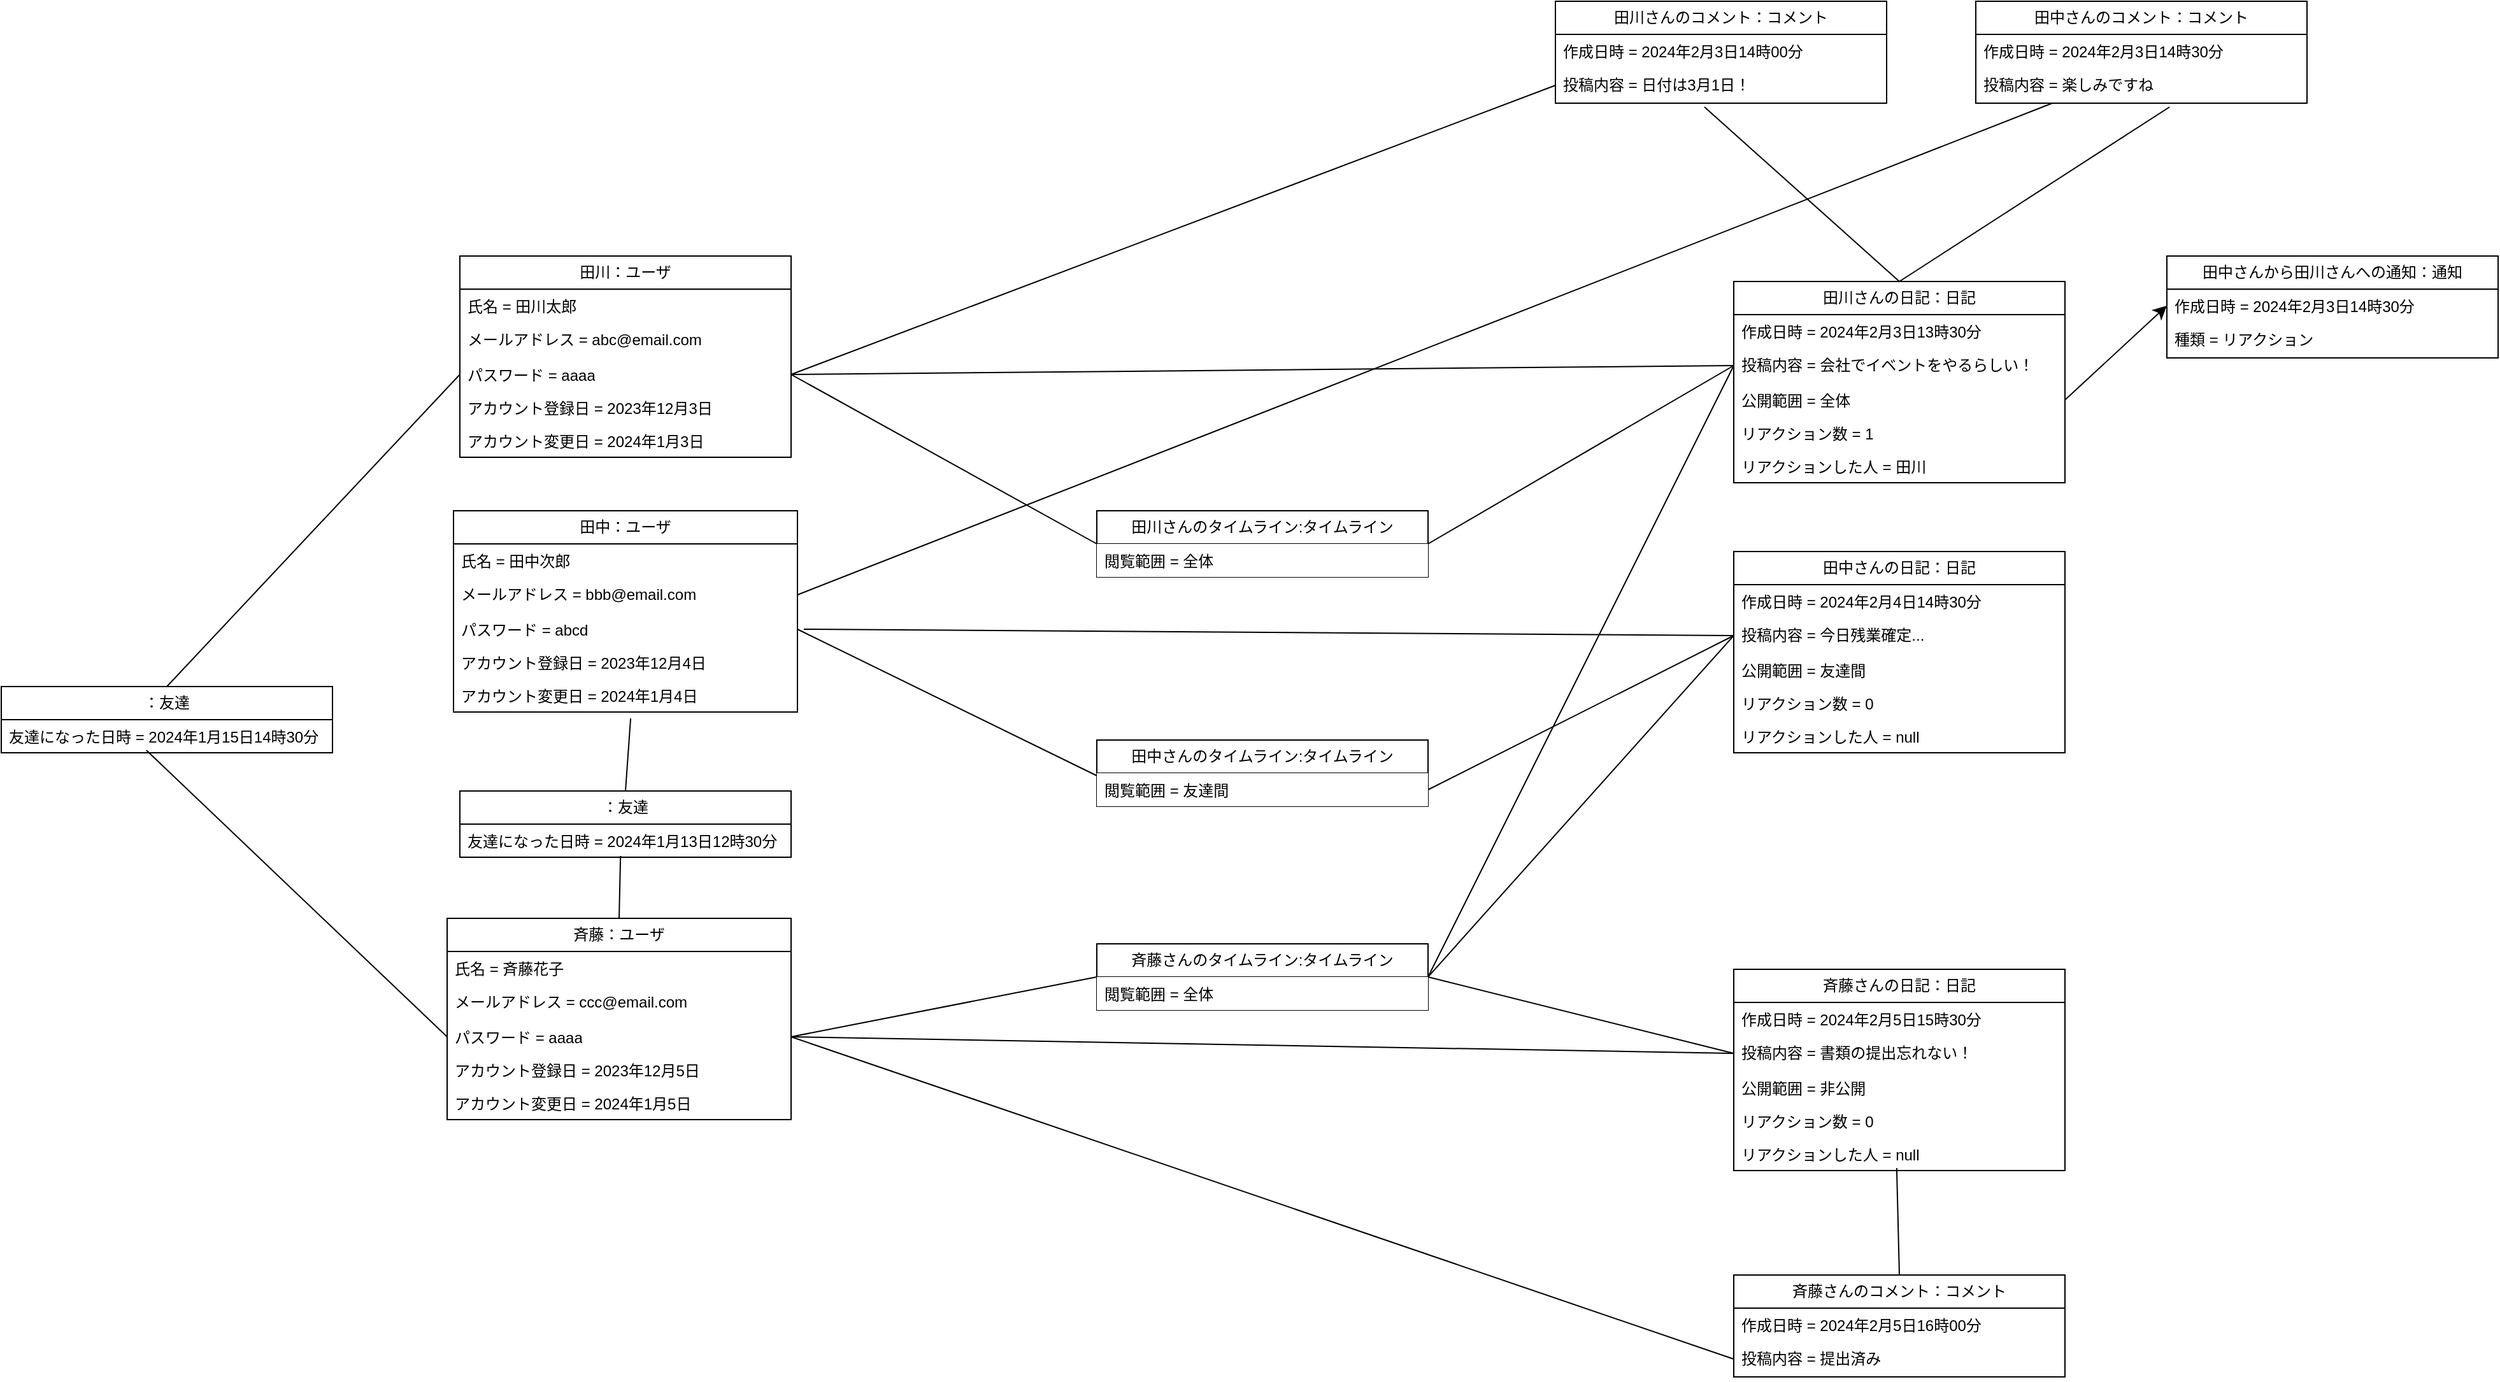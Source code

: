 <mxfile version="22.1.20" type="device">
  <diagram name="ページ1" id="hioD3c3DfjAZVnL70uwH">
    <mxGraphModel dx="2195" dy="1459" grid="1" gridSize="10" guides="1" tooltips="1" connect="1" arrows="1" fold="1" page="0" pageScale="1" pageWidth="827" pageHeight="1169" math="0" shadow="0">
      <root>
        <mxCell id="0" />
        <mxCell id="1" parent="0" />
        <mxCell id="Bds517y--5FpbwppwOpv-1" value="田川：ユーザ" style="swimlane;fontStyle=0;childLayout=stackLayout;horizontal=1;startSize=26;fillColor=none;horizontalStack=0;resizeParent=1;resizeParentMax=0;resizeLast=0;collapsible=1;marginBottom=0;whiteSpace=wrap;html=1;" parent="1" vertex="1">
          <mxGeometry x="-100" y="-240" width="260" height="158" as="geometry" />
        </mxCell>
        <mxCell id="Bds517y--5FpbwppwOpv-2" value="氏名 = 田川太郎" style="text;strokeColor=none;fillColor=none;align=left;verticalAlign=top;spacingLeft=4;spacingRight=4;overflow=hidden;rotatable=0;points=[[0,0.5],[1,0.5]];portConstraint=eastwest;whiteSpace=wrap;html=1;" parent="Bds517y--5FpbwppwOpv-1" vertex="1">
          <mxGeometry y="26" width="260" height="26" as="geometry" />
        </mxCell>
        <mxCell id="Bds517y--5FpbwppwOpv-3" value="メールアドレス = abc@email.com" style="text;strokeColor=none;fillColor=none;align=left;verticalAlign=top;spacingLeft=4;spacingRight=4;overflow=hidden;rotatable=0;points=[[0,0.5],[1,0.5]];portConstraint=eastwest;whiteSpace=wrap;html=1;" parent="Bds517y--5FpbwppwOpv-1" vertex="1">
          <mxGeometry y="52" width="260" height="28" as="geometry" />
        </mxCell>
        <mxCell id="Bds517y--5FpbwppwOpv-4" value="パスワード = aaaa" style="text;strokeColor=none;fillColor=none;align=left;verticalAlign=top;spacingLeft=4;spacingRight=4;overflow=hidden;rotatable=0;points=[[0,0.5],[1,0.5]];portConstraint=eastwest;whiteSpace=wrap;html=1;" parent="Bds517y--5FpbwppwOpv-1" vertex="1">
          <mxGeometry y="80" width="260" height="26" as="geometry" />
        </mxCell>
        <mxCell id="Bds517y--5FpbwppwOpv-5" value="アカウント登録日 = 2023年12月3日" style="text;strokeColor=none;fillColor=none;align=left;verticalAlign=top;spacingLeft=4;spacingRight=4;overflow=hidden;rotatable=0;points=[[0,0.5],[1,0.5]];portConstraint=eastwest;whiteSpace=wrap;html=1;" parent="Bds517y--5FpbwppwOpv-1" vertex="1">
          <mxGeometry y="106" width="260" height="26" as="geometry" />
        </mxCell>
        <mxCell id="Bds517y--5FpbwppwOpv-6" value="アカウント変更日 = 2024年1月3日" style="text;strokeColor=none;fillColor=none;align=left;verticalAlign=top;spacingLeft=4;spacingRight=4;overflow=hidden;rotatable=0;points=[[0,0.5],[1,0.5]];portConstraint=eastwest;whiteSpace=wrap;html=1;" parent="Bds517y--5FpbwppwOpv-1" vertex="1">
          <mxGeometry y="132" width="260" height="26" as="geometry" />
        </mxCell>
        <mxCell id="Bds517y--5FpbwppwOpv-7" value="田中：ユーザ" style="swimlane;fontStyle=0;childLayout=stackLayout;horizontal=1;startSize=26;fillColor=none;horizontalStack=0;resizeParent=1;resizeParentMax=0;resizeLast=0;collapsible=1;marginBottom=0;whiteSpace=wrap;html=1;" parent="1" vertex="1">
          <mxGeometry x="-105" y="-40" width="270" height="158" as="geometry" />
        </mxCell>
        <mxCell id="Bds517y--5FpbwppwOpv-8" value="氏名 = 田中次郎" style="text;strokeColor=none;fillColor=none;align=left;verticalAlign=top;spacingLeft=4;spacingRight=4;overflow=hidden;rotatable=0;points=[[0,0.5],[1,0.5]];portConstraint=eastwest;whiteSpace=wrap;html=1;" parent="Bds517y--5FpbwppwOpv-7" vertex="1">
          <mxGeometry y="26" width="270" height="26" as="geometry" />
        </mxCell>
        <mxCell id="Bds517y--5FpbwppwOpv-9" value="メールアドレス = bbb@email.com" style="text;strokeColor=none;fillColor=none;align=left;verticalAlign=top;spacingLeft=4;spacingRight=4;overflow=hidden;rotatable=0;points=[[0,0.5],[1,0.5]];portConstraint=eastwest;whiteSpace=wrap;html=1;" parent="Bds517y--5FpbwppwOpv-7" vertex="1">
          <mxGeometry y="52" width="270" height="28" as="geometry" />
        </mxCell>
        <mxCell id="Bds517y--5FpbwppwOpv-10" value="パスワード = abcd" style="text;strokeColor=none;fillColor=none;align=left;verticalAlign=top;spacingLeft=4;spacingRight=4;overflow=hidden;rotatable=0;points=[[0,0.5],[1,0.5]];portConstraint=eastwest;whiteSpace=wrap;html=1;" parent="Bds517y--5FpbwppwOpv-7" vertex="1">
          <mxGeometry y="80" width="270" height="26" as="geometry" />
        </mxCell>
        <mxCell id="Bds517y--5FpbwppwOpv-11" value="アカウント登録日 = 2023年12月4日" style="text;strokeColor=none;fillColor=none;align=left;verticalAlign=top;spacingLeft=4;spacingRight=4;overflow=hidden;rotatable=0;points=[[0,0.5],[1,0.5]];portConstraint=eastwest;whiteSpace=wrap;html=1;" parent="Bds517y--5FpbwppwOpv-7" vertex="1">
          <mxGeometry y="106" width="270" height="26" as="geometry" />
        </mxCell>
        <mxCell id="Bds517y--5FpbwppwOpv-12" value="アカウント変更日 = 2024年1月4日" style="text;strokeColor=none;fillColor=none;align=left;verticalAlign=top;spacingLeft=4;spacingRight=4;overflow=hidden;rotatable=0;points=[[0,0.5],[1,0.5]];portConstraint=eastwest;whiteSpace=wrap;html=1;" parent="Bds517y--5FpbwppwOpv-7" vertex="1">
          <mxGeometry y="132" width="270" height="26" as="geometry" />
        </mxCell>
        <mxCell id="Bds517y--5FpbwppwOpv-13" value="斉藤：ユーザ" style="swimlane;fontStyle=0;childLayout=stackLayout;horizontal=1;startSize=26;fillColor=none;horizontalStack=0;resizeParent=1;resizeParentMax=0;resizeLast=0;collapsible=1;marginBottom=0;whiteSpace=wrap;html=1;" parent="1" vertex="1">
          <mxGeometry x="-110" y="280" width="270" height="158" as="geometry" />
        </mxCell>
        <mxCell id="Bds517y--5FpbwppwOpv-14" value="氏名 = 斉藤花子" style="text;strokeColor=none;fillColor=none;align=left;verticalAlign=top;spacingLeft=4;spacingRight=4;overflow=hidden;rotatable=0;points=[[0,0.5],[1,0.5]];portConstraint=eastwest;whiteSpace=wrap;html=1;" parent="Bds517y--5FpbwppwOpv-13" vertex="1">
          <mxGeometry y="26" width="270" height="26" as="geometry" />
        </mxCell>
        <mxCell id="Bds517y--5FpbwppwOpv-15" value="メールアドレス = ccc@email.com" style="text;strokeColor=none;fillColor=none;align=left;verticalAlign=top;spacingLeft=4;spacingRight=4;overflow=hidden;rotatable=0;points=[[0,0.5],[1,0.5]];portConstraint=eastwest;whiteSpace=wrap;html=1;" parent="Bds517y--5FpbwppwOpv-13" vertex="1">
          <mxGeometry y="52" width="270" height="28" as="geometry" />
        </mxCell>
        <mxCell id="Bds517y--5FpbwppwOpv-16" value="パスワード = aaaa" style="text;strokeColor=none;fillColor=none;align=left;verticalAlign=top;spacingLeft=4;spacingRight=4;overflow=hidden;rotatable=0;points=[[0,0.5],[1,0.5]];portConstraint=eastwest;whiteSpace=wrap;html=1;" parent="Bds517y--5FpbwppwOpv-13" vertex="1">
          <mxGeometry y="80" width="270" height="26" as="geometry" />
        </mxCell>
        <mxCell id="Bds517y--5FpbwppwOpv-17" value="アカウント登録日 = 2023年12月5日" style="text;strokeColor=none;fillColor=none;align=left;verticalAlign=top;spacingLeft=4;spacingRight=4;overflow=hidden;rotatable=0;points=[[0,0.5],[1,0.5]];portConstraint=eastwest;whiteSpace=wrap;html=1;" parent="Bds517y--5FpbwppwOpv-13" vertex="1">
          <mxGeometry y="106" width="270" height="26" as="geometry" />
        </mxCell>
        <mxCell id="Bds517y--5FpbwppwOpv-18" value="アカウント変更日 = 2024年1月5日" style="text;strokeColor=none;fillColor=none;align=left;verticalAlign=top;spacingLeft=4;spacingRight=4;overflow=hidden;rotatable=0;points=[[0,0.5],[1,0.5]];portConstraint=eastwest;whiteSpace=wrap;html=1;" parent="Bds517y--5FpbwppwOpv-13" vertex="1">
          <mxGeometry y="132" width="270" height="26" as="geometry" />
        </mxCell>
        <mxCell id="Bds517y--5FpbwppwOpv-19" value="田川さんの日記：日記" style="swimlane;fontStyle=0;childLayout=stackLayout;horizontal=1;startSize=26;fillColor=none;horizontalStack=0;resizeParent=1;resizeParentMax=0;resizeLast=0;collapsible=1;marginBottom=0;whiteSpace=wrap;html=1;" parent="1" vertex="1">
          <mxGeometry x="900" y="-220" width="260" height="158" as="geometry" />
        </mxCell>
        <mxCell id="Bds517y--5FpbwppwOpv-20" value="作成日時 =&amp;nbsp;2024年2月3日13時30分" style="text;strokeColor=none;fillColor=none;align=left;verticalAlign=top;spacingLeft=4;spacingRight=4;overflow=hidden;rotatable=0;points=[[0,0.5],[1,0.5]];portConstraint=eastwest;whiteSpace=wrap;html=1;" parent="Bds517y--5FpbwppwOpv-19" vertex="1">
          <mxGeometry y="26" width="260" height="26" as="geometry" />
        </mxCell>
        <mxCell id="Bds517y--5FpbwppwOpv-21" value="投稿内容 =&amp;nbsp;会社でイベントをやるらしい！" style="text;strokeColor=none;fillColor=none;align=left;verticalAlign=top;spacingLeft=4;spacingRight=4;overflow=hidden;rotatable=0;points=[[0,0.5],[1,0.5]];portConstraint=eastwest;whiteSpace=wrap;html=1;" parent="Bds517y--5FpbwppwOpv-19" vertex="1">
          <mxGeometry y="52" width="260" height="28" as="geometry" />
        </mxCell>
        <mxCell id="Bds517y--5FpbwppwOpv-22" value="公開範囲 = 全体" style="text;strokeColor=none;fillColor=none;align=left;verticalAlign=top;spacingLeft=4;spacingRight=4;overflow=hidden;rotatable=0;points=[[0,0.5],[1,0.5]];portConstraint=eastwest;whiteSpace=wrap;html=1;" parent="Bds517y--5FpbwppwOpv-19" vertex="1">
          <mxGeometry y="80" width="260" height="26" as="geometry" />
        </mxCell>
        <mxCell id="Bds517y--5FpbwppwOpv-23" value="リアクション数 = 1" style="text;strokeColor=none;fillColor=none;align=left;verticalAlign=top;spacingLeft=4;spacingRight=4;overflow=hidden;rotatable=0;points=[[0,0.5],[1,0.5]];portConstraint=eastwest;whiteSpace=wrap;html=1;" parent="Bds517y--5FpbwppwOpv-19" vertex="1">
          <mxGeometry y="106" width="260" height="26" as="geometry" />
        </mxCell>
        <mxCell id="Bds517y--5FpbwppwOpv-24" value="リアクションした人 = 田川" style="text;strokeColor=none;fillColor=none;align=left;verticalAlign=top;spacingLeft=4;spacingRight=4;overflow=hidden;rotatable=0;points=[[0,0.5],[1,0.5]];portConstraint=eastwest;whiteSpace=wrap;html=1;" parent="Bds517y--5FpbwppwOpv-19" vertex="1">
          <mxGeometry y="132" width="260" height="26" as="geometry" />
        </mxCell>
        <mxCell id="Bds517y--5FpbwppwOpv-25" value="田中さんの日記：日記" style="swimlane;fontStyle=0;childLayout=stackLayout;horizontal=1;startSize=26;fillColor=none;horizontalStack=0;resizeParent=1;resizeParentMax=0;resizeLast=0;collapsible=1;marginBottom=0;whiteSpace=wrap;html=1;" parent="1" vertex="1">
          <mxGeometry x="900" y="-8" width="260" height="158" as="geometry" />
        </mxCell>
        <mxCell id="Bds517y--5FpbwppwOpv-26" value="作成日時 =&amp;nbsp;2024年2月4日14時30分" style="text;strokeColor=none;fillColor=none;align=left;verticalAlign=top;spacingLeft=4;spacingRight=4;overflow=hidden;rotatable=0;points=[[0,0.5],[1,0.5]];portConstraint=eastwest;whiteSpace=wrap;html=1;" parent="Bds517y--5FpbwppwOpv-25" vertex="1">
          <mxGeometry y="26" width="260" height="26" as="geometry" />
        </mxCell>
        <mxCell id="Bds517y--5FpbwppwOpv-27" value="投稿内容 =&amp;nbsp;今日残業確定..." style="text;strokeColor=none;fillColor=none;align=left;verticalAlign=top;spacingLeft=4;spacingRight=4;overflow=hidden;rotatable=0;points=[[0,0.5],[1,0.5]];portConstraint=eastwest;whiteSpace=wrap;html=1;" parent="Bds517y--5FpbwppwOpv-25" vertex="1">
          <mxGeometry y="52" width="260" height="28" as="geometry" />
        </mxCell>
        <mxCell id="Bds517y--5FpbwppwOpv-28" value="公開範囲 = 友達間" style="text;strokeColor=none;fillColor=none;align=left;verticalAlign=top;spacingLeft=4;spacingRight=4;overflow=hidden;rotatable=0;points=[[0,0.5],[1,0.5]];portConstraint=eastwest;whiteSpace=wrap;html=1;" parent="Bds517y--5FpbwppwOpv-25" vertex="1">
          <mxGeometry y="80" width="260" height="26" as="geometry" />
        </mxCell>
        <mxCell id="Bds517y--5FpbwppwOpv-73" value="リアクション数 = 0" style="text;strokeColor=none;fillColor=none;align=left;verticalAlign=top;spacingLeft=4;spacingRight=4;overflow=hidden;rotatable=0;points=[[0,0.5],[1,0.5]];portConstraint=eastwest;whiteSpace=wrap;html=1;" parent="Bds517y--5FpbwppwOpv-25" vertex="1">
          <mxGeometry y="106" width="260" height="26" as="geometry" />
        </mxCell>
        <mxCell id="Bds517y--5FpbwppwOpv-74" value="リアクションした人 = null" style="text;strokeColor=none;fillColor=none;align=left;verticalAlign=top;spacingLeft=4;spacingRight=4;overflow=hidden;rotatable=0;points=[[0,0.5],[1,0.5]];portConstraint=eastwest;whiteSpace=wrap;html=1;" parent="Bds517y--5FpbwppwOpv-25" vertex="1">
          <mxGeometry y="132" width="260" height="26" as="geometry" />
        </mxCell>
        <mxCell id="Bds517y--5FpbwppwOpv-29" value="斉藤さんの日記：日記" style="swimlane;fontStyle=0;childLayout=stackLayout;horizontal=1;startSize=26;fillColor=none;horizontalStack=0;resizeParent=1;resizeParentMax=0;resizeLast=0;collapsible=1;marginBottom=0;whiteSpace=wrap;html=1;" parent="1" vertex="1">
          <mxGeometry x="900" y="320" width="260" height="158" as="geometry" />
        </mxCell>
        <mxCell id="Bds517y--5FpbwppwOpv-30" value="作成日時 =&amp;nbsp;2024年2月5日15時30分" style="text;strokeColor=none;fillColor=none;align=left;verticalAlign=top;spacingLeft=4;spacingRight=4;overflow=hidden;rotatable=0;points=[[0,0.5],[1,0.5]];portConstraint=eastwest;whiteSpace=wrap;html=1;" parent="Bds517y--5FpbwppwOpv-29" vertex="1">
          <mxGeometry y="26" width="260" height="26" as="geometry" />
        </mxCell>
        <mxCell id="Bds517y--5FpbwppwOpv-31" value="投稿内容 =&amp;nbsp;書類の提出忘れない！" style="text;strokeColor=none;fillColor=none;align=left;verticalAlign=top;spacingLeft=4;spacingRight=4;overflow=hidden;rotatable=0;points=[[0,0.5],[1,0.5]];portConstraint=eastwest;whiteSpace=wrap;html=1;" parent="Bds517y--5FpbwppwOpv-29" vertex="1">
          <mxGeometry y="52" width="260" height="28" as="geometry" />
        </mxCell>
        <mxCell id="Bds517y--5FpbwppwOpv-32" value="公開範囲 = 非公開" style="text;strokeColor=none;fillColor=none;align=left;verticalAlign=top;spacingLeft=4;spacingRight=4;overflow=hidden;rotatable=0;points=[[0,0.5],[1,0.5]];portConstraint=eastwest;whiteSpace=wrap;html=1;" parent="Bds517y--5FpbwppwOpv-29" vertex="1">
          <mxGeometry y="80" width="260" height="26" as="geometry" />
        </mxCell>
        <mxCell id="Bds517y--5FpbwppwOpv-76" value="リアクション数 = 0" style="text;strokeColor=none;fillColor=none;align=left;verticalAlign=top;spacingLeft=4;spacingRight=4;overflow=hidden;rotatable=0;points=[[0,0.5],[1,0.5]];portConstraint=eastwest;whiteSpace=wrap;html=1;" parent="Bds517y--5FpbwppwOpv-29" vertex="1">
          <mxGeometry y="106" width="260" height="26" as="geometry" />
        </mxCell>
        <mxCell id="Bds517y--5FpbwppwOpv-77" value="リアクションした人 = null" style="text;strokeColor=none;fillColor=none;align=left;verticalAlign=top;spacingLeft=4;spacingRight=4;overflow=hidden;rotatable=0;points=[[0,0.5],[1,0.5]];portConstraint=eastwest;whiteSpace=wrap;html=1;" parent="Bds517y--5FpbwppwOpv-29" vertex="1">
          <mxGeometry y="132" width="260" height="26" as="geometry" />
        </mxCell>
        <mxCell id="Bds517y--5FpbwppwOpv-33" style="edgeStyle=none;curved=1;rounded=0;orthogonalLoop=1;jettySize=auto;html=1;exitX=0;exitY=0.5;exitDx=0;exitDy=0;entryX=1;entryY=0.5;entryDx=0;entryDy=0;fontSize=12;endArrow=none;endFill=0;" parent="1" source="Bds517y--5FpbwppwOpv-31" target="Bds517y--5FpbwppwOpv-16" edge="1">
          <mxGeometry relative="1" as="geometry" />
        </mxCell>
        <mxCell id="Bds517y--5FpbwppwOpv-34" style="edgeStyle=none;curved=1;rounded=0;orthogonalLoop=1;jettySize=auto;html=1;exitX=0;exitY=0.5;exitDx=0;exitDy=0;entryX=1;entryY=0.5;entryDx=0;entryDy=0;fontSize=12;startSize=8;endSize=8;endArrow=none;endFill=0;" parent="1" source="Bds517y--5FpbwppwOpv-21" target="Bds517y--5FpbwppwOpv-4" edge="1">
          <mxGeometry relative="1" as="geometry" />
        </mxCell>
        <mxCell id="Bds517y--5FpbwppwOpv-35" value="：友達" style="swimlane;fontStyle=0;childLayout=stackLayout;horizontal=1;startSize=26;fillColor=none;horizontalStack=0;resizeParent=1;resizeParentMax=0;resizeLast=0;collapsible=1;marginBottom=0;whiteSpace=wrap;html=1;" parent="1" vertex="1">
          <mxGeometry x="-100" y="180" width="260" height="52" as="geometry" />
        </mxCell>
        <mxCell id="Bds517y--5FpbwppwOpv-36" value="友達になった日時 =&amp;nbsp;2024年1月13日12時30分" style="text;strokeColor=none;fillColor=none;align=left;verticalAlign=top;spacingLeft=4;spacingRight=4;overflow=hidden;rotatable=0;points=[[0,0.5],[1,0.5]];portConstraint=eastwest;whiteSpace=wrap;html=1;" parent="Bds517y--5FpbwppwOpv-35" vertex="1">
          <mxGeometry y="26" width="260" height="26" as="geometry" />
        </mxCell>
        <mxCell id="Bds517y--5FpbwppwOpv-37" style="edgeStyle=none;curved=1;rounded=0;orthogonalLoop=1;jettySize=auto;html=1;exitX=0.515;exitY=1.192;exitDx=0;exitDy=0;entryX=0.5;entryY=0;entryDx=0;entryDy=0;fontSize=12;startSize=8;endSize=8;exitPerimeter=0;endArrow=none;endFill=0;" parent="1" source="Bds517y--5FpbwppwOpv-12" target="Bds517y--5FpbwppwOpv-35" edge="1">
          <mxGeometry relative="1" as="geometry">
            <mxPoint x="490" y="139" as="targetPoint" />
          </mxGeometry>
        </mxCell>
        <mxCell id="Bds517y--5FpbwppwOpv-38" style="edgeStyle=none;curved=1;rounded=0;orthogonalLoop=1;jettySize=auto;html=1;exitX=0.5;exitY=0;exitDx=0;exitDy=0;entryX=0.485;entryY=0.962;entryDx=0;entryDy=0;fontSize=12;startSize=8;endSize=8;entryPerimeter=0;endArrow=none;endFill=0;" parent="1" source="Bds517y--5FpbwppwOpv-13" target="Bds517y--5FpbwppwOpv-36" edge="1">
          <mxGeometry relative="1" as="geometry">
            <mxPoint x="490" y="139" as="targetPoint" />
          </mxGeometry>
        </mxCell>
        <mxCell id="Bds517y--5FpbwppwOpv-39" style="edgeStyle=none;curved=1;rounded=0;orthogonalLoop=1;jettySize=auto;html=1;exitX=0;exitY=0.5;exitDx=0;exitDy=0;fontSize=12;startSize=8;endSize=8;endArrow=none;endFill=0;" parent="1" source="Bds517y--5FpbwppwOpv-27" edge="1">
          <mxGeometry relative="1" as="geometry">
            <mxPoint x="170" y="53" as="targetPoint" />
          </mxGeometry>
        </mxCell>
        <mxCell id="Bds517y--5FpbwppwOpv-40" style="edgeStyle=none;curved=1;rounded=0;orthogonalLoop=1;jettySize=auto;html=1;exitX=1;exitY=0.5;exitDx=0;exitDy=0;entryX=0;entryY=0.077;entryDx=0;entryDy=0;entryPerimeter=0;fontSize=12;startSize=8;endSize=8;endArrow=none;endFill=0;" parent="1" source="Bds517y--5FpbwppwOpv-10" target="Bds517y--5FpbwppwOpv-43" edge="1">
          <mxGeometry relative="1" as="geometry" />
        </mxCell>
        <mxCell id="Bds517y--5FpbwppwOpv-41" style="edgeStyle=none;curved=1;rounded=0;orthogonalLoop=1;jettySize=auto;html=1;exitX=1;exitY=0.75;exitDx=0;exitDy=0;entryX=0;entryY=0.5;entryDx=0;entryDy=0;fontSize=12;startSize=8;endSize=8;endArrow=none;endFill=0;" parent="1" source="Bds517y--5FpbwppwOpv-42" target="Bds517y--5FpbwppwOpv-27" edge="1">
          <mxGeometry relative="1" as="geometry" />
        </mxCell>
        <mxCell id="Bds517y--5FpbwppwOpv-42" value="田中さんのタイムライン:タイムライン" style="swimlane;fontStyle=0;childLayout=stackLayout;horizontal=1;startSize=26;fillColor=default;horizontalStack=0;resizeParent=1;resizeParentMax=0;resizeLast=0;collapsible=1;marginBottom=0;whiteSpace=wrap;html=1;" parent="1" vertex="1">
          <mxGeometry x="400" y="140" width="260" height="52" as="geometry" />
        </mxCell>
        <mxCell id="Bds517y--5FpbwppwOpv-43" value="閲覧範囲 = 友達間" style="text;strokeColor=none;fillColor=default;align=left;verticalAlign=top;spacingLeft=4;spacingRight=4;overflow=hidden;rotatable=0;points=[[0,0.5],[1,0.5]];portConstraint=eastwest;whiteSpace=wrap;html=1;" parent="Bds517y--5FpbwppwOpv-42" vertex="1">
          <mxGeometry y="26" width="260" height="26" as="geometry" />
        </mxCell>
        <mxCell id="Bds517y--5FpbwppwOpv-44" style="edgeStyle=none;curved=1;rounded=0;orthogonalLoop=1;jettySize=auto;html=1;exitX=1;exitY=0.5;exitDx=0;exitDy=0;entryX=0;entryY=0.5;entryDx=0;entryDy=0;fontSize=12;startSize=8;endSize=8;endArrow=none;endFill=0;" parent="1" source="Bds517y--5FpbwppwOpv-46" target="Bds517y--5FpbwppwOpv-21" edge="1">
          <mxGeometry relative="1" as="geometry" />
        </mxCell>
        <mxCell id="Bds517y--5FpbwppwOpv-45" style="edgeStyle=none;curved=1;rounded=0;orthogonalLoop=1;jettySize=auto;html=1;exitX=0;exitY=0.5;exitDx=0;exitDy=0;entryX=1;entryY=0.5;entryDx=0;entryDy=0;fontSize=12;startSize=8;endSize=8;endArrow=none;endFill=0;" parent="1" source="Bds517y--5FpbwppwOpv-46" target="Bds517y--5FpbwppwOpv-4" edge="1">
          <mxGeometry relative="1" as="geometry" />
        </mxCell>
        <mxCell id="Bds517y--5FpbwppwOpv-46" value="田川さんのタイムライン:タイムライン" style="swimlane;fontStyle=0;childLayout=stackLayout;horizontal=1;startSize=26;fillColor=default;horizontalStack=0;resizeParent=1;resizeParentMax=0;resizeLast=0;collapsible=1;marginBottom=0;whiteSpace=wrap;html=1;" parent="1" vertex="1">
          <mxGeometry x="400" y="-40" width="260" height="52" as="geometry" />
        </mxCell>
        <mxCell id="Bds517y--5FpbwppwOpv-47" value="閲覧範囲 = 全体" style="text;strokeColor=none;fillColor=default;align=left;verticalAlign=top;spacingLeft=4;spacingRight=4;overflow=hidden;rotatable=0;points=[[0,0.5],[1,0.5]];portConstraint=eastwest;whiteSpace=wrap;html=1;" parent="Bds517y--5FpbwppwOpv-46" vertex="1">
          <mxGeometry y="26" width="260" height="26" as="geometry" />
        </mxCell>
        <mxCell id="Bds517y--5FpbwppwOpv-48" style="edgeStyle=none;curved=1;rounded=0;orthogonalLoop=1;jettySize=auto;html=1;exitX=1;exitY=0.5;exitDx=0;exitDy=0;entryX=0;entryY=0.5;entryDx=0;entryDy=0;fontSize=12;startSize=8;endSize=8;endArrow=none;endFill=0;" parent="1" source="Bds517y--5FpbwppwOpv-52" target="Bds517y--5FpbwppwOpv-27" edge="1">
          <mxGeometry relative="1" as="geometry" />
        </mxCell>
        <mxCell id="Bds517y--5FpbwppwOpv-49" style="edgeStyle=none;curved=1;rounded=0;orthogonalLoop=1;jettySize=auto;html=1;exitX=1;exitY=0.5;exitDx=0;exitDy=0;entryX=0;entryY=0.5;entryDx=0;entryDy=0;fontSize=12;startSize=8;endSize=8;endArrow=none;endFill=0;" parent="1" source="Bds517y--5FpbwppwOpv-52" target="Bds517y--5FpbwppwOpv-31" edge="1">
          <mxGeometry relative="1" as="geometry" />
        </mxCell>
        <mxCell id="Bds517y--5FpbwppwOpv-50" style="edgeStyle=none;curved=1;rounded=0;orthogonalLoop=1;jettySize=auto;html=1;exitX=1;exitY=0.5;exitDx=0;exitDy=0;entryX=0;entryY=0.5;entryDx=0;entryDy=0;fontSize=12;startSize=8;endSize=8;endArrow=none;endFill=0;" parent="1" source="Bds517y--5FpbwppwOpv-52" target="Bds517y--5FpbwppwOpv-21" edge="1">
          <mxGeometry relative="1" as="geometry" />
        </mxCell>
        <mxCell id="Bds517y--5FpbwppwOpv-51" style="edgeStyle=none;curved=1;rounded=0;orthogonalLoop=1;jettySize=auto;html=1;exitX=0;exitY=0.5;exitDx=0;exitDy=0;entryX=1;entryY=0.5;entryDx=0;entryDy=0;fontSize=12;startSize=8;endSize=8;endArrow=none;endFill=0;" parent="1" source="Bds517y--5FpbwppwOpv-52" target="Bds517y--5FpbwppwOpv-16" edge="1">
          <mxGeometry relative="1" as="geometry" />
        </mxCell>
        <mxCell id="Bds517y--5FpbwppwOpv-52" value="斉藤さんのタイムライン:タイムライン" style="swimlane;fontStyle=0;childLayout=stackLayout;horizontal=1;startSize=26;fillColor=default;horizontalStack=0;resizeParent=1;resizeParentMax=0;resizeLast=0;collapsible=1;marginBottom=0;whiteSpace=wrap;html=1;" parent="1" vertex="1">
          <mxGeometry x="400" y="300" width="260" height="52" as="geometry" />
        </mxCell>
        <mxCell id="Bds517y--5FpbwppwOpv-53" value="閲覧範囲 = 全体" style="text;strokeColor=none;fillColor=default;align=left;verticalAlign=top;spacingLeft=4;spacingRight=4;overflow=hidden;rotatable=0;points=[[0,0.5],[1,0.5]];portConstraint=eastwest;whiteSpace=wrap;html=1;" parent="Bds517y--5FpbwppwOpv-52" vertex="1">
          <mxGeometry y="26" width="260" height="26" as="geometry" />
        </mxCell>
        <mxCell id="Bds517y--5FpbwppwOpv-54" value="田川さんのコメント：コメント" style="swimlane;fontStyle=0;childLayout=stackLayout;horizontal=1;startSize=26;fillColor=none;horizontalStack=0;resizeParent=1;resizeParentMax=0;resizeLast=0;collapsible=1;marginBottom=0;whiteSpace=wrap;html=1;" parent="1" vertex="1">
          <mxGeometry x="760" y="-440" width="260" height="80" as="geometry" />
        </mxCell>
        <mxCell id="Bds517y--5FpbwppwOpv-55" value="作成日時 =&amp;nbsp;2024年2月3日14時00分" style="text;strokeColor=none;fillColor=none;align=left;verticalAlign=top;spacingLeft=4;spacingRight=4;overflow=hidden;rotatable=0;points=[[0,0.5],[1,0.5]];portConstraint=eastwest;whiteSpace=wrap;html=1;" parent="Bds517y--5FpbwppwOpv-54" vertex="1">
          <mxGeometry y="26" width="260" height="26" as="geometry" />
        </mxCell>
        <mxCell id="Bds517y--5FpbwppwOpv-56" value="投稿内容 = 日付は3月1日！" style="text;strokeColor=none;fillColor=none;align=left;verticalAlign=top;spacingLeft=4;spacingRight=4;overflow=hidden;rotatable=0;points=[[0,0.5],[1,0.5]];portConstraint=eastwest;whiteSpace=wrap;html=1;" parent="Bds517y--5FpbwppwOpv-54" vertex="1">
          <mxGeometry y="52" width="260" height="28" as="geometry" />
        </mxCell>
        <mxCell id="Bds517y--5FpbwppwOpv-57" style="edgeStyle=none;curved=1;rounded=0;orthogonalLoop=1;jettySize=auto;html=1;exitX=0.5;exitY=0;exitDx=0;exitDy=0;entryX=0.45;entryY=1.107;entryDx=0;entryDy=0;entryPerimeter=0;fontSize=12;startSize=8;endSize=8;endArrow=none;endFill=0;" parent="1" source="Bds517y--5FpbwppwOpv-19" target="Bds517y--5FpbwppwOpv-56" edge="1">
          <mxGeometry relative="1" as="geometry">
            <mxPoint x="881.68" y="-333.376" as="targetPoint" />
          </mxGeometry>
        </mxCell>
        <mxCell id="Bds517y--5FpbwppwOpv-58" value="田中さんのコメント：コメント" style="swimlane;fontStyle=0;childLayout=stackLayout;horizontal=1;startSize=26;fillColor=none;horizontalStack=0;resizeParent=1;resizeParentMax=0;resizeLast=0;collapsible=1;marginBottom=0;whiteSpace=wrap;html=1;" parent="1" vertex="1">
          <mxGeometry x="1090" y="-440" width="260" height="80" as="geometry" />
        </mxCell>
        <mxCell id="Bds517y--5FpbwppwOpv-59" value="作成日時 =&amp;nbsp;2024年2月3日14時30分" style="text;strokeColor=none;fillColor=none;align=left;verticalAlign=top;spacingLeft=4;spacingRight=4;overflow=hidden;rotatable=0;points=[[0,0.5],[1,0.5]];portConstraint=eastwest;whiteSpace=wrap;html=1;" parent="Bds517y--5FpbwppwOpv-58" vertex="1">
          <mxGeometry y="26" width="260" height="26" as="geometry" />
        </mxCell>
        <mxCell id="Bds517y--5FpbwppwOpv-60" value="投稿内容 = 楽しみですね" style="text;strokeColor=none;fillColor=none;align=left;verticalAlign=top;spacingLeft=4;spacingRight=4;overflow=hidden;rotatable=0;points=[[0,0.5],[1,0.5]];portConstraint=eastwest;whiteSpace=wrap;html=1;" parent="Bds517y--5FpbwppwOpv-58" vertex="1">
          <mxGeometry y="52" width="260" height="28" as="geometry" />
        </mxCell>
        <mxCell id="Bds517y--5FpbwppwOpv-61" style="edgeStyle=none;curved=1;rounded=0;orthogonalLoop=1;jettySize=auto;html=1;exitX=0.5;exitY=0;exitDx=0;exitDy=0;entryX=0.585;entryY=1.107;entryDx=0;entryDy=0;entryPerimeter=0;fontSize=12;startSize=8;endSize=8;endArrow=none;endFill=0;" parent="1" source="Bds517y--5FpbwppwOpv-19" target="Bds517y--5FpbwppwOpv-60" edge="1">
          <mxGeometry relative="1" as="geometry">
            <mxPoint x="1225.98" y="-334.988" as="targetPoint" />
          </mxGeometry>
        </mxCell>
        <mxCell id="Bds517y--5FpbwppwOpv-62" value="斉藤さんのコメント：コメント" style="swimlane;fontStyle=0;childLayout=stackLayout;horizontal=1;startSize=26;fillColor=none;horizontalStack=0;resizeParent=1;resizeParentMax=0;resizeLast=0;collapsible=1;marginBottom=0;whiteSpace=wrap;html=1;" parent="1" vertex="1">
          <mxGeometry x="900" y="560" width="260" height="80" as="geometry" />
        </mxCell>
        <mxCell id="Bds517y--5FpbwppwOpv-63" value="作成日時 =&amp;nbsp;2024年2月5日16時00分" style="text;strokeColor=none;fillColor=none;align=left;verticalAlign=top;spacingLeft=4;spacingRight=4;overflow=hidden;rotatable=0;points=[[0,0.5],[1,0.5]];portConstraint=eastwest;whiteSpace=wrap;html=1;" parent="Bds517y--5FpbwppwOpv-62" vertex="1">
          <mxGeometry y="26" width="260" height="26" as="geometry" />
        </mxCell>
        <mxCell id="Bds517y--5FpbwppwOpv-64" value="投稿内容 = 提出済み" style="text;strokeColor=none;fillColor=none;align=left;verticalAlign=top;spacingLeft=4;spacingRight=4;overflow=hidden;rotatable=0;points=[[0,0.5],[1,0.5]];portConstraint=eastwest;whiteSpace=wrap;html=1;" parent="Bds517y--5FpbwppwOpv-62" vertex="1">
          <mxGeometry y="52" width="260" height="28" as="geometry" />
        </mxCell>
        <mxCell id="Bds517y--5FpbwppwOpv-65" style="edgeStyle=none;curved=1;rounded=0;orthogonalLoop=1;jettySize=auto;html=1;exitX=0.5;exitY=0;exitDx=0;exitDy=0;fontSize=12;startSize=8;endSize=8;endArrow=none;endFill=0;entryX=0.492;entryY=0.923;entryDx=0;entryDy=0;entryPerimeter=0;" parent="1" source="Bds517y--5FpbwppwOpv-62" target="Bds517y--5FpbwppwOpv-77" edge="1">
          <mxGeometry relative="1" as="geometry">
            <mxPoint x="1200" y="510" as="targetPoint" />
          </mxGeometry>
        </mxCell>
        <mxCell id="Bds517y--5FpbwppwOpv-66" style="edgeStyle=none;curved=1;rounded=0;orthogonalLoop=1;jettySize=auto;html=1;exitX=1;exitY=0.5;exitDx=0;exitDy=0;entryX=0;entryY=0.5;entryDx=0;entryDy=0;fontSize=12;startSize=8;endSize=8;endArrow=none;endFill=0;" parent="1" source="Bds517y--5FpbwppwOpv-4" target="Bds517y--5FpbwppwOpv-56" edge="1">
          <mxGeometry relative="1" as="geometry" />
        </mxCell>
        <mxCell id="Bds517y--5FpbwppwOpv-67" style="edgeStyle=none;curved=1;rounded=0;orthogonalLoop=1;jettySize=auto;html=1;exitX=0.231;exitY=1;exitDx=0;exitDy=0;entryX=1;entryY=0.5;entryDx=0;entryDy=0;fontSize=12;startSize=8;endSize=8;endArrow=none;endFill=0;exitPerimeter=0;" parent="1" source="Bds517y--5FpbwppwOpv-60" target="Bds517y--5FpbwppwOpv-9" edge="1">
          <mxGeometry relative="1" as="geometry">
            <mxPoint x="1090" y="-347" as="sourcePoint" />
          </mxGeometry>
        </mxCell>
        <mxCell id="Bds517y--5FpbwppwOpv-68" style="edgeStyle=none;curved=1;rounded=0;orthogonalLoop=1;jettySize=auto;html=1;exitX=0;exitY=0.5;exitDx=0;exitDy=0;entryX=1;entryY=0.5;entryDx=0;entryDy=0;fontSize=12;startSize=8;endSize=8;endArrow=none;endFill=0;" parent="1" source="Bds517y--5FpbwppwOpv-64" target="Bds517y--5FpbwppwOpv-16" edge="1">
          <mxGeometry relative="1" as="geometry" />
        </mxCell>
        <mxCell id="Bds517y--5FpbwppwOpv-69" style="edgeStyle=none;curved=1;rounded=0;orthogonalLoop=1;jettySize=auto;html=1;exitX=0.5;exitY=0;exitDx=0;exitDy=0;entryX=0;entryY=0.5;entryDx=0;entryDy=0;fontSize=12;startSize=8;endSize=8;endArrow=none;endFill=0;" parent="1" source="Bds517y--5FpbwppwOpv-70" target="Bds517y--5FpbwppwOpv-4" edge="1">
          <mxGeometry relative="1" as="geometry" />
        </mxCell>
        <mxCell id="Bds517y--5FpbwppwOpv-70" value="：友達" style="swimlane;fontStyle=0;childLayout=stackLayout;horizontal=1;startSize=26;fillColor=none;horizontalStack=0;resizeParent=1;resizeParentMax=0;resizeLast=0;collapsible=1;marginBottom=0;whiteSpace=wrap;html=1;" parent="1" vertex="1">
          <mxGeometry x="-460" y="98" width="260" height="52" as="geometry" />
        </mxCell>
        <mxCell id="Bds517y--5FpbwppwOpv-71" value="友達になった日時 =&amp;nbsp;2024年1月15日14時30分" style="text;strokeColor=none;fillColor=none;align=left;verticalAlign=top;spacingLeft=4;spacingRight=4;overflow=hidden;rotatable=0;points=[[0,0.5],[1,0.5]];portConstraint=eastwest;whiteSpace=wrap;html=1;" parent="Bds517y--5FpbwppwOpv-70" vertex="1">
          <mxGeometry y="26" width="260" height="26" as="geometry" />
        </mxCell>
        <mxCell id="Bds517y--5FpbwppwOpv-72" style="edgeStyle=none;curved=1;rounded=0;orthogonalLoop=1;jettySize=auto;html=1;exitX=0;exitY=0.5;exitDx=0;exitDy=0;entryX=0.438;entryY=0.923;entryDx=0;entryDy=0;entryPerimeter=0;fontSize=12;startSize=8;endSize=8;endArrow=none;endFill=0;" parent="1" source="Bds517y--5FpbwppwOpv-16" target="Bds517y--5FpbwppwOpv-71" edge="1">
          <mxGeometry relative="1" as="geometry" />
        </mxCell>
        <mxCell id="knr_j-ufHhummXom3rQt-1" value="田中さんから田川さんへの通知：通知" style="swimlane;fontStyle=0;childLayout=stackLayout;horizontal=1;startSize=26;fillColor=none;horizontalStack=0;resizeParent=1;resizeParentMax=0;resizeLast=0;collapsible=1;marginBottom=0;whiteSpace=wrap;html=1;" parent="1" vertex="1">
          <mxGeometry x="1240" y="-240" width="260" height="80" as="geometry" />
        </mxCell>
        <mxCell id="knr_j-ufHhummXom3rQt-2" value="作成日時 =&amp;nbsp;2024年2月3日14時30分" style="text;strokeColor=none;fillColor=none;align=left;verticalAlign=top;spacingLeft=4;spacingRight=4;overflow=hidden;rotatable=0;points=[[0,0.5],[1,0.5]];portConstraint=eastwest;whiteSpace=wrap;html=1;" parent="knr_j-ufHhummXom3rQt-1" vertex="1">
          <mxGeometry y="26" width="260" height="26" as="geometry" />
        </mxCell>
        <mxCell id="knr_j-ufHhummXom3rQt-3" value="種類 = リアクション" style="text;strokeColor=none;fillColor=none;align=left;verticalAlign=top;spacingLeft=4;spacingRight=4;overflow=hidden;rotatable=0;points=[[0,0.5],[1,0.5]];portConstraint=eastwest;whiteSpace=wrap;html=1;" parent="knr_j-ufHhummXom3rQt-1" vertex="1">
          <mxGeometry y="52" width="260" height="28" as="geometry" />
        </mxCell>
        <mxCell id="rwWNpsYYrLX4b-XfaHiL-2" style="edgeStyle=none;curved=1;rounded=0;orthogonalLoop=1;jettySize=auto;html=1;exitX=1;exitY=0.5;exitDx=0;exitDy=0;entryX=0;entryY=0.5;entryDx=0;entryDy=0;fontSize=12;startSize=8;endSize=8;" edge="1" parent="1" source="Bds517y--5FpbwppwOpv-22" target="knr_j-ufHhummXom3rQt-2">
          <mxGeometry relative="1" as="geometry" />
        </mxCell>
      </root>
    </mxGraphModel>
  </diagram>
</mxfile>
